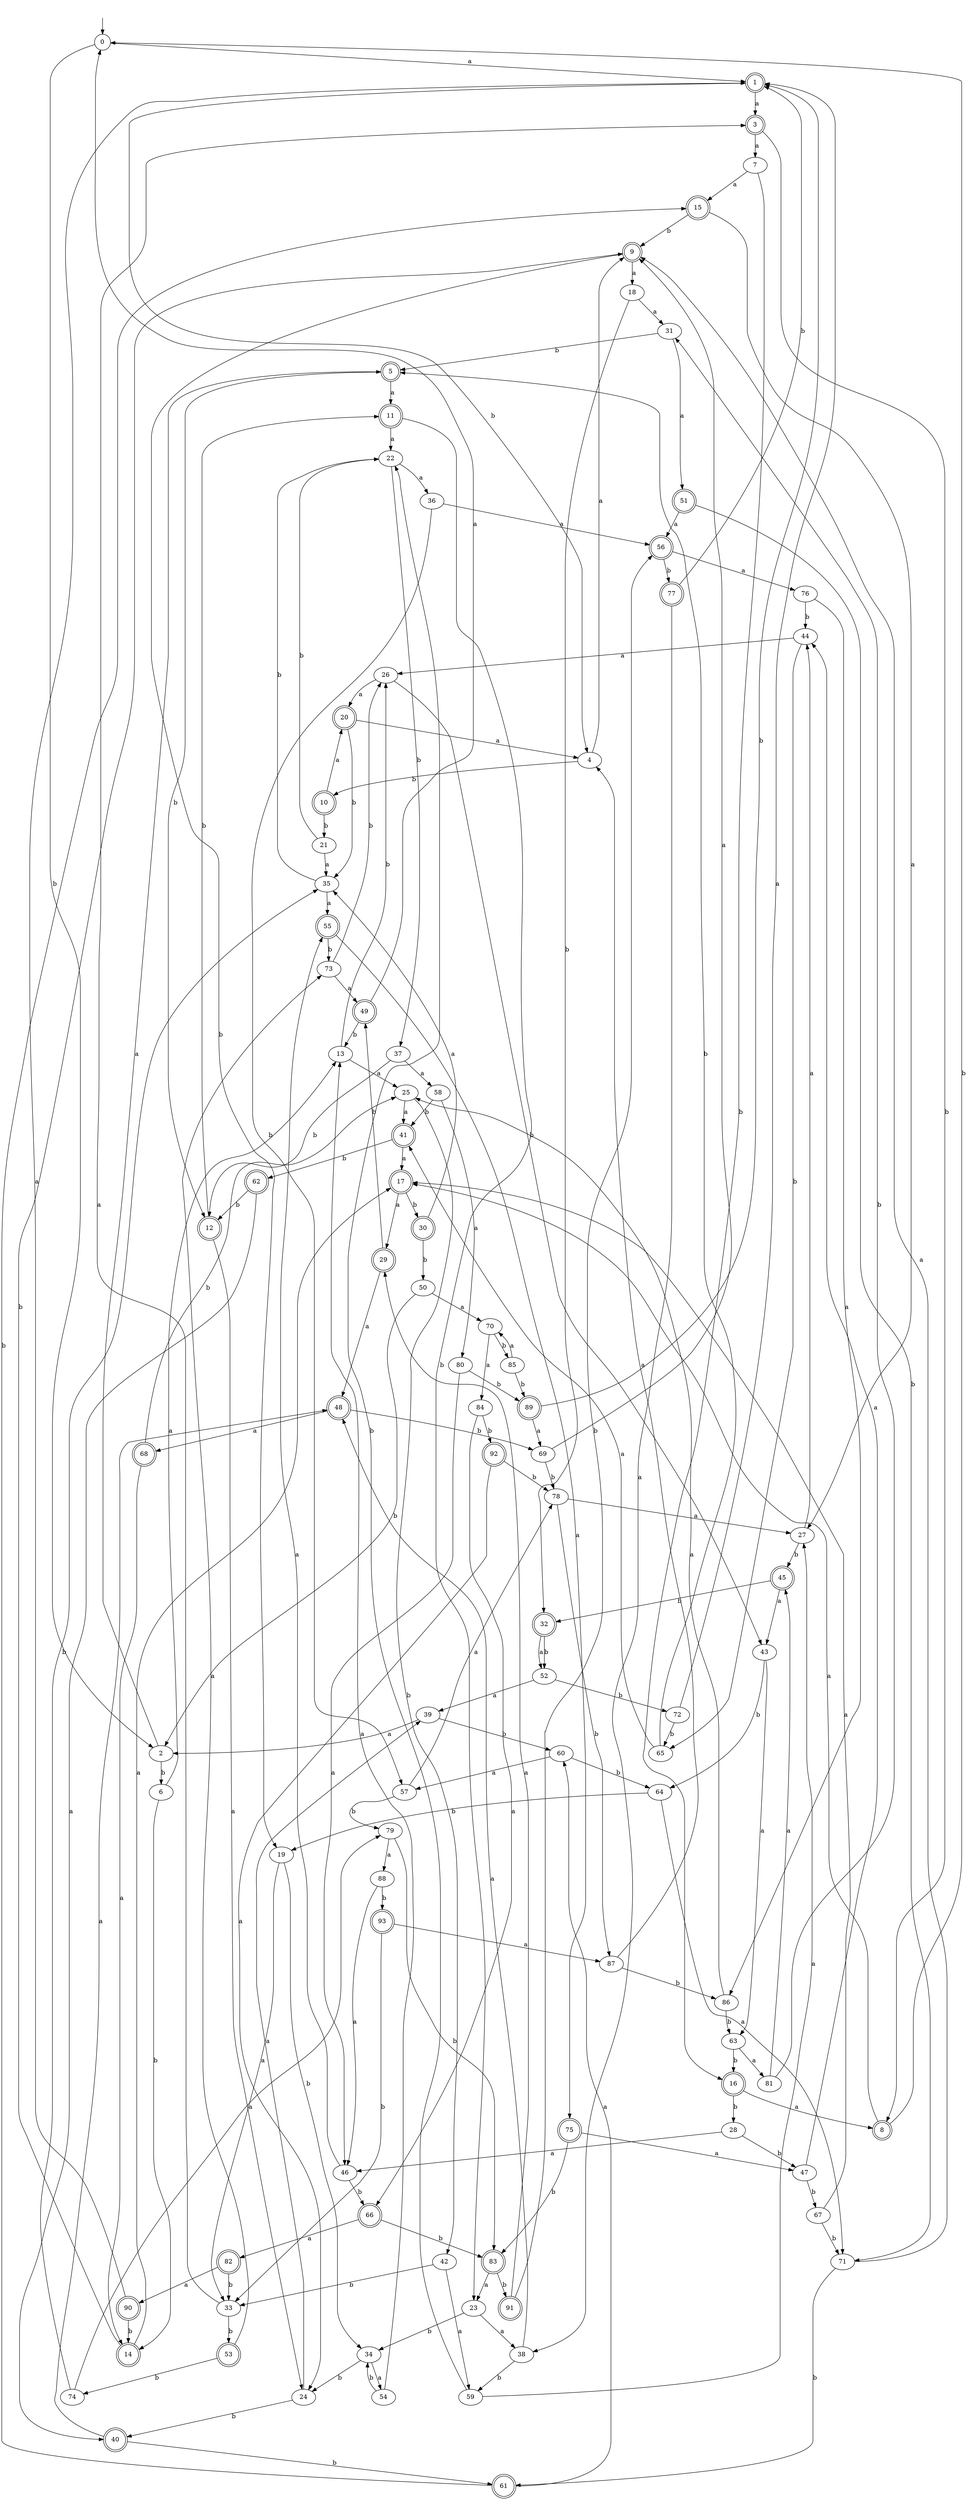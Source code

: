 digraph RandomDFA {
  __start0 [label="", shape=none];
  __start0 -> 0 [label=""];
  0 [shape=circle]
  0 -> 1 [label="a"]
  0 -> 2 [label="b"]
  1 [shape=doublecircle]
  1 -> 3 [label="a"]
  1 -> 4 [label="b"]
  2
  2 -> 5 [label="a"]
  2 -> 6 [label="b"]
  3 [shape=doublecircle]
  3 -> 7 [label="a"]
  3 -> 8 [label="b"]
  4
  4 -> 9 [label="a"]
  4 -> 10 [label="b"]
  5 [shape=doublecircle]
  5 -> 11 [label="a"]
  5 -> 12 [label="b"]
  6
  6 -> 13 [label="a"]
  6 -> 14 [label="b"]
  7
  7 -> 15 [label="a"]
  7 -> 16 [label="b"]
  8 [shape=doublecircle]
  8 -> 17 [label="a"]
  8 -> 0 [label="b"]
  9 [shape=doublecircle]
  9 -> 18 [label="a"]
  9 -> 19 [label="b"]
  10 [shape=doublecircle]
  10 -> 20 [label="a"]
  10 -> 21 [label="b"]
  11 [shape=doublecircle]
  11 -> 22 [label="a"]
  11 -> 23 [label="b"]
  12 [shape=doublecircle]
  12 -> 24 [label="a"]
  12 -> 11 [label="b"]
  13
  13 -> 25 [label="a"]
  13 -> 26 [label="b"]
  14 [shape=doublecircle]
  14 -> 17 [label="a"]
  14 -> 9 [label="b"]
  15 [shape=doublecircle]
  15 -> 27 [label="a"]
  15 -> 9 [label="b"]
  16 [shape=doublecircle]
  16 -> 8 [label="a"]
  16 -> 28 [label="b"]
  17 [shape=doublecircle]
  17 -> 29 [label="a"]
  17 -> 30 [label="b"]
  18
  18 -> 31 [label="a"]
  18 -> 32 [label="b"]
  19
  19 -> 33 [label="a"]
  19 -> 34 [label="b"]
  20 [shape=doublecircle]
  20 -> 4 [label="a"]
  20 -> 35 [label="b"]
  21
  21 -> 35 [label="a"]
  21 -> 22 [label="b"]
  22
  22 -> 36 [label="a"]
  22 -> 37 [label="b"]
  23
  23 -> 38 [label="a"]
  23 -> 34 [label="b"]
  24
  24 -> 39 [label="a"]
  24 -> 40 [label="b"]
  25
  25 -> 41 [label="a"]
  25 -> 42 [label="b"]
  26
  26 -> 20 [label="a"]
  26 -> 43 [label="b"]
  27
  27 -> 44 [label="a"]
  27 -> 45 [label="b"]
  28
  28 -> 46 [label="a"]
  28 -> 47 [label="b"]
  29 [shape=doublecircle]
  29 -> 48 [label="a"]
  29 -> 49 [label="b"]
  30 [shape=doublecircle]
  30 -> 35 [label="a"]
  30 -> 50 [label="b"]
  31
  31 -> 51 [label="a"]
  31 -> 5 [label="b"]
  32 [shape=doublecircle]
  32 -> 52 [label="a"]
  32 -> 52 [label="b"]
  33
  33 -> 3 [label="a"]
  33 -> 53 [label="b"]
  34
  34 -> 54 [label="a"]
  34 -> 24 [label="b"]
  35
  35 -> 55 [label="a"]
  35 -> 22 [label="b"]
  36
  36 -> 56 [label="a"]
  36 -> 57 [label="b"]
  37
  37 -> 58 [label="a"]
  37 -> 12 [label="b"]
  38
  38 -> 48 [label="a"]
  38 -> 59 [label="b"]
  39
  39 -> 2 [label="a"]
  39 -> 60 [label="b"]
  40 [shape=doublecircle]
  40 -> 48 [label="a"]
  40 -> 61 [label="b"]
  41 [shape=doublecircle]
  41 -> 17 [label="a"]
  41 -> 62 [label="b"]
  42
  42 -> 59 [label="a"]
  42 -> 33 [label="b"]
  43
  43 -> 63 [label="a"]
  43 -> 64 [label="b"]
  44
  44 -> 26 [label="a"]
  44 -> 65 [label="b"]
  45 [shape=doublecircle]
  45 -> 43 [label="a"]
  45 -> 32 [label="b"]
  46
  46 -> 55 [label="a"]
  46 -> 66 [label="b"]
  47
  47 -> 44 [label="a"]
  47 -> 67 [label="b"]
  48 [shape=doublecircle]
  48 -> 68 [label="a"]
  48 -> 69 [label="b"]
  49 [shape=doublecircle]
  49 -> 0 [label="a"]
  49 -> 13 [label="b"]
  50
  50 -> 70 [label="a"]
  50 -> 2 [label="b"]
  51 [shape=doublecircle]
  51 -> 56 [label="a"]
  51 -> 71 [label="b"]
  52
  52 -> 39 [label="a"]
  52 -> 72 [label="b"]
  53 [shape=doublecircle]
  53 -> 73 [label="a"]
  53 -> 74 [label="b"]
  54
  54 -> 13 [label="a"]
  54 -> 34 [label="b"]
  55 [shape=doublecircle]
  55 -> 75 [label="a"]
  55 -> 73 [label="b"]
  56 [shape=doublecircle]
  56 -> 76 [label="a"]
  56 -> 77 [label="b"]
  57
  57 -> 78 [label="a"]
  57 -> 79 [label="b"]
  58
  58 -> 80 [label="a"]
  58 -> 41 [label="b"]
  59
  59 -> 27 [label="a"]
  59 -> 22 [label="b"]
  60
  60 -> 57 [label="a"]
  60 -> 64 [label="b"]
  61 [shape=doublecircle]
  61 -> 60 [label="a"]
  61 -> 15 [label="b"]
  62 [shape=doublecircle]
  62 -> 40 [label="a"]
  62 -> 12 [label="b"]
  63
  63 -> 81 [label="a"]
  63 -> 16 [label="b"]
  64
  64 -> 71 [label="a"]
  64 -> 19 [label="b"]
  65
  65 -> 41 [label="a"]
  65 -> 5 [label="b"]
  66 [shape=doublecircle]
  66 -> 82 [label="a"]
  66 -> 83 [label="b"]
  67
  67 -> 17 [label="a"]
  67 -> 71 [label="b"]
  68 [shape=doublecircle]
  68 -> 14 [label="a"]
  68 -> 25 [label="b"]
  69
  69 -> 9 [label="a"]
  69 -> 78 [label="b"]
  70
  70 -> 84 [label="a"]
  70 -> 85 [label="b"]
  71
  71 -> 9 [label="a"]
  71 -> 61 [label="b"]
  72
  72 -> 1 [label="a"]
  72 -> 65 [label="b"]
  73
  73 -> 49 [label="a"]
  73 -> 26 [label="b"]
  74
  74 -> 79 [label="a"]
  74 -> 35 [label="b"]
  75 [shape=doublecircle]
  75 -> 47 [label="a"]
  75 -> 83 [label="b"]
  76
  76 -> 86 [label="a"]
  76 -> 44 [label="b"]
  77 [shape=doublecircle]
  77 -> 38 [label="a"]
  77 -> 1 [label="b"]
  78
  78 -> 27 [label="a"]
  78 -> 87 [label="b"]
  79
  79 -> 88 [label="a"]
  79 -> 83 [label="b"]
  80
  80 -> 46 [label="a"]
  80 -> 89 [label="b"]
  81
  81 -> 45 [label="a"]
  81 -> 31 [label="b"]
  82 [shape=doublecircle]
  82 -> 90 [label="a"]
  82 -> 33 [label="b"]
  83 [shape=doublecircle]
  83 -> 23 [label="a"]
  83 -> 91 [label="b"]
  84
  84 -> 66 [label="a"]
  84 -> 92 [label="b"]
  85
  85 -> 70 [label="a"]
  85 -> 89 [label="b"]
  86
  86 -> 25 [label="a"]
  86 -> 63 [label="b"]
  87
  87 -> 4 [label="a"]
  87 -> 86 [label="b"]
  88
  88 -> 46 [label="a"]
  88 -> 93 [label="b"]
  89 [shape=doublecircle]
  89 -> 69 [label="a"]
  89 -> 1 [label="b"]
  90 [shape=doublecircle]
  90 -> 1 [label="a"]
  90 -> 14 [label="b"]
  91 [shape=doublecircle]
  91 -> 29 [label="a"]
  91 -> 56 [label="b"]
  92 [shape=doublecircle]
  92 -> 24 [label="a"]
  92 -> 78 [label="b"]
  93 [shape=doublecircle]
  93 -> 87 [label="a"]
  93 -> 33 [label="b"]
}

